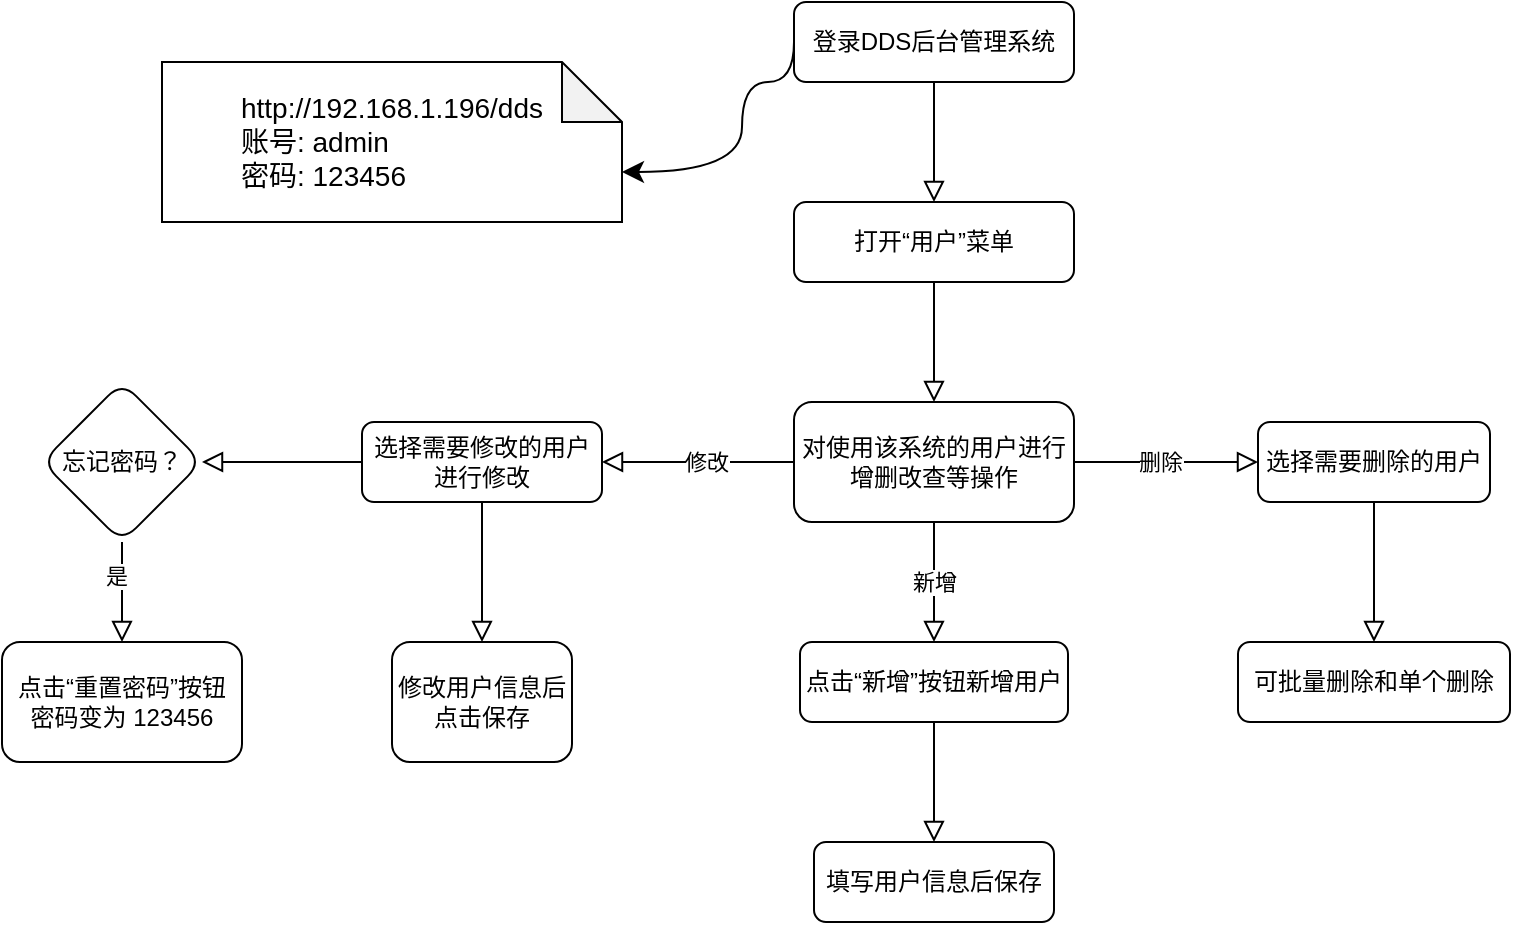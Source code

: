 <mxfile version="24.7.1" type="github">
  <diagram id="C5RBs43oDa-KdzZeNtuy" name="Page-1">
    <mxGraphModel dx="1221" dy="618" grid="1" gridSize="10" guides="1" tooltips="1" connect="1" arrows="1" fold="1" page="1" pageScale="1" pageWidth="827" pageHeight="1169" math="0" shadow="0">
      <root>
        <mxCell id="WIyWlLk6GJQsqaUBKTNV-0" />
        <mxCell id="WIyWlLk6GJQsqaUBKTNV-1" parent="WIyWlLk6GJQsqaUBKTNV-0" />
        <mxCell id="WIyWlLk6GJQsqaUBKTNV-2" value="" style="rounded=0;html=1;jettySize=auto;orthogonalLoop=1;fontSize=11;endArrow=block;endFill=0;endSize=8;strokeWidth=1;shadow=0;labelBackgroundColor=none;edgeStyle=orthogonalEdgeStyle;entryX=0.5;entryY=0;entryDx=0;entryDy=0;" parent="WIyWlLk6GJQsqaUBKTNV-1" source="WIyWlLk6GJQsqaUBKTNV-3" target="Nzg-A50lc7t6u7ROGmk1-0" edge="1">
          <mxGeometry relative="1" as="geometry">
            <mxPoint x="496" y="120" as="targetPoint" />
          </mxGeometry>
        </mxCell>
        <mxCell id="WIyWlLk6GJQsqaUBKTNV-3" value="登录DDS后台管理系统" style="rounded=1;whiteSpace=wrap;html=1;fontSize=12;glass=0;strokeWidth=1;shadow=0;" parent="WIyWlLk6GJQsqaUBKTNV-1" vertex="1">
          <mxGeometry x="426" y="30" width="140" height="40" as="geometry" />
        </mxCell>
        <mxCell id="Nzg-A50lc7t6u7ROGmk1-2" value="" style="edgeStyle=orthogonalEdgeStyle;rounded=0;orthogonalLoop=1;jettySize=auto;html=1;endArrow=block;endFill=0;shadow=0;strokeColor=default;strokeWidth=1;align=center;verticalAlign=middle;fontFamily=Helvetica;fontSize=11;fontColor=default;labelBackgroundColor=none;endSize=8;" parent="WIyWlLk6GJQsqaUBKTNV-1" source="Nzg-A50lc7t6u7ROGmk1-0" target="Nzg-A50lc7t6u7ROGmk1-1" edge="1">
          <mxGeometry relative="1" as="geometry">
            <Array as="points">
              <mxPoint x="496" y="200" />
              <mxPoint x="496" y="200" />
            </Array>
          </mxGeometry>
        </mxCell>
        <mxCell id="Nzg-A50lc7t6u7ROGmk1-0" value="打开“用户”菜单" style="rounded=1;whiteSpace=wrap;html=1;" parent="WIyWlLk6GJQsqaUBKTNV-1" vertex="1">
          <mxGeometry x="426" y="130" width="140" height="40" as="geometry" />
        </mxCell>
        <mxCell id="PLFmCeCdDCqQdXW4V1uD-1" value="" style="edgeStyle=orthogonalEdgeStyle;rounded=0;orthogonalLoop=1;jettySize=auto;html=1;endSize=8;endArrow=block;endFill=0;" edge="1" parent="WIyWlLk6GJQsqaUBKTNV-1" source="Nzg-A50lc7t6u7ROGmk1-1" target="PLFmCeCdDCqQdXW4V1uD-0">
          <mxGeometry relative="1" as="geometry" />
        </mxCell>
        <mxCell id="PLFmCeCdDCqQdXW4V1uD-20" value="修改" style="edgeLabel;html=1;align=center;verticalAlign=middle;resizable=0;points=[];fontFamily=Helvetica;fontSize=11;fontColor=default;labelBackgroundColor=default;" vertex="1" connectable="0" parent="PLFmCeCdDCqQdXW4V1uD-1">
          <mxGeometry x="-0.076" y="1" relative="1" as="geometry">
            <mxPoint y="-1" as="offset" />
          </mxGeometry>
        </mxCell>
        <mxCell id="PLFmCeCdDCqQdXW4V1uD-3" value="" style="edgeStyle=orthogonalEdgeStyle;shape=connector;rounded=0;orthogonalLoop=1;jettySize=auto;html=1;strokeColor=default;align=center;verticalAlign=middle;fontFamily=Helvetica;fontSize=11;fontColor=default;labelBackgroundColor=default;endArrow=block;endFill=0;endSize=8;" edge="1" parent="WIyWlLk6GJQsqaUBKTNV-1" source="Nzg-A50lc7t6u7ROGmk1-1" target="PLFmCeCdDCqQdXW4V1uD-2">
          <mxGeometry relative="1" as="geometry" />
        </mxCell>
        <mxCell id="PLFmCeCdDCqQdXW4V1uD-21" value="删除" style="edgeLabel;html=1;align=center;verticalAlign=middle;resizable=0;points=[];fontFamily=Helvetica;fontSize=11;fontColor=default;labelBackgroundColor=default;" vertex="1" connectable="0" parent="PLFmCeCdDCqQdXW4V1uD-3">
          <mxGeometry x="-0.072" y="3" relative="1" as="geometry">
            <mxPoint y="3" as="offset" />
          </mxGeometry>
        </mxCell>
        <mxCell id="PLFmCeCdDCqQdXW4V1uD-5" value="" style="edgeStyle=orthogonalEdgeStyle;shape=connector;rounded=0;orthogonalLoop=1;jettySize=auto;html=1;strokeColor=default;align=center;verticalAlign=middle;fontFamily=Helvetica;fontSize=11;fontColor=default;labelBackgroundColor=default;endArrow=block;endFill=0;endSize=8;" edge="1" parent="WIyWlLk6GJQsqaUBKTNV-1" source="Nzg-A50lc7t6u7ROGmk1-1" target="PLFmCeCdDCqQdXW4V1uD-4">
          <mxGeometry relative="1" as="geometry" />
        </mxCell>
        <mxCell id="PLFmCeCdDCqQdXW4V1uD-22" value="新增" style="edgeLabel;html=1;align=center;verticalAlign=middle;resizable=0;points=[];fontFamily=Helvetica;fontSize=11;fontColor=default;labelBackgroundColor=default;" vertex="1" connectable="0" parent="PLFmCeCdDCqQdXW4V1uD-5">
          <mxGeometry x="-0.178" y="4" relative="1" as="geometry">
            <mxPoint x="-4" y="5" as="offset" />
          </mxGeometry>
        </mxCell>
        <mxCell id="Nzg-A50lc7t6u7ROGmk1-1" value="对使用该系统的用户进行增删改查等操作" style="whiteSpace=wrap;html=1;rounded=1;" parent="WIyWlLk6GJQsqaUBKTNV-1" vertex="1">
          <mxGeometry x="426" y="230" width="140" height="60" as="geometry" />
        </mxCell>
        <mxCell id="PLFmCeCdDCqQdXW4V1uD-12" value="" style="edgeStyle=orthogonalEdgeStyle;shape=connector;rounded=0;orthogonalLoop=1;jettySize=auto;html=1;strokeColor=default;align=center;verticalAlign=middle;fontFamily=Helvetica;fontSize=11;fontColor=default;labelBackgroundColor=default;endArrow=block;endFill=0;endSize=8;" edge="1" parent="WIyWlLk6GJQsqaUBKTNV-1" source="PLFmCeCdDCqQdXW4V1uD-0" target="PLFmCeCdDCqQdXW4V1uD-11">
          <mxGeometry relative="1" as="geometry" />
        </mxCell>
        <mxCell id="PLFmCeCdDCqQdXW4V1uD-16" value="" style="edgeStyle=orthogonalEdgeStyle;shape=connector;rounded=0;orthogonalLoop=1;jettySize=auto;html=1;strokeColor=default;align=center;verticalAlign=middle;fontFamily=Helvetica;fontSize=11;fontColor=default;labelBackgroundColor=default;endArrow=block;endFill=0;endSize=8;" edge="1" parent="WIyWlLk6GJQsqaUBKTNV-1" source="PLFmCeCdDCqQdXW4V1uD-0" target="PLFmCeCdDCqQdXW4V1uD-15">
          <mxGeometry relative="1" as="geometry" />
        </mxCell>
        <mxCell id="PLFmCeCdDCqQdXW4V1uD-0" value="选择需要修改的用户进行修改" style="whiteSpace=wrap;html=1;rounded=1;" vertex="1" parent="WIyWlLk6GJQsqaUBKTNV-1">
          <mxGeometry x="210" y="240" width="120" height="40" as="geometry" />
        </mxCell>
        <mxCell id="PLFmCeCdDCqQdXW4V1uD-9" value="" style="edgeStyle=orthogonalEdgeStyle;shape=connector;rounded=0;orthogonalLoop=1;jettySize=auto;html=1;strokeColor=default;align=center;verticalAlign=middle;fontFamily=Helvetica;fontSize=11;fontColor=default;labelBackgroundColor=default;endArrow=block;endFill=0;endSize=8;" edge="1" parent="WIyWlLk6GJQsqaUBKTNV-1" source="PLFmCeCdDCqQdXW4V1uD-2" target="PLFmCeCdDCqQdXW4V1uD-8">
          <mxGeometry relative="1" as="geometry" />
        </mxCell>
        <mxCell id="PLFmCeCdDCqQdXW4V1uD-2" value="选择需要删除的用户" style="whiteSpace=wrap;html=1;rounded=1;" vertex="1" parent="WIyWlLk6GJQsqaUBKTNV-1">
          <mxGeometry x="658" y="240" width="116" height="40" as="geometry" />
        </mxCell>
        <mxCell id="PLFmCeCdDCqQdXW4V1uD-14" value="" style="edgeStyle=orthogonalEdgeStyle;shape=connector;rounded=0;orthogonalLoop=1;jettySize=auto;html=1;strokeColor=default;align=center;verticalAlign=middle;fontFamily=Helvetica;fontSize=11;fontColor=default;labelBackgroundColor=default;endArrow=block;endFill=0;endSize=8;" edge="1" parent="WIyWlLk6GJQsqaUBKTNV-1" source="PLFmCeCdDCqQdXW4V1uD-4" target="PLFmCeCdDCqQdXW4V1uD-13">
          <mxGeometry relative="1" as="geometry" />
        </mxCell>
        <mxCell id="PLFmCeCdDCqQdXW4V1uD-4" value="点击“新增”按钮新增用户" style="whiteSpace=wrap;html=1;rounded=1;" vertex="1" parent="WIyWlLk6GJQsqaUBKTNV-1">
          <mxGeometry x="429" y="350" width="134" height="40" as="geometry" />
        </mxCell>
        <mxCell id="PLFmCeCdDCqQdXW4V1uD-8" value="可批量删除和单个删除" style="whiteSpace=wrap;html=1;rounded=1;" vertex="1" parent="WIyWlLk6GJQsqaUBKTNV-1">
          <mxGeometry x="648" y="350" width="136" height="40" as="geometry" />
        </mxCell>
        <mxCell id="PLFmCeCdDCqQdXW4V1uD-10" style="edgeStyle=orthogonalEdgeStyle;shape=connector;rounded=0;orthogonalLoop=1;jettySize=auto;html=1;exitX=0.5;exitY=1;exitDx=0;exitDy=0;strokeColor=default;align=center;verticalAlign=middle;fontFamily=Helvetica;fontSize=11;fontColor=default;labelBackgroundColor=default;endArrow=block;endFill=0;endSize=8;" edge="1" parent="WIyWlLk6GJQsqaUBKTNV-1" source="PLFmCeCdDCqQdXW4V1uD-0" target="PLFmCeCdDCqQdXW4V1uD-0">
          <mxGeometry relative="1" as="geometry" />
        </mxCell>
        <mxCell id="PLFmCeCdDCqQdXW4V1uD-11" value="修改用户信息后点击保存" style="whiteSpace=wrap;html=1;rounded=1;" vertex="1" parent="WIyWlLk6GJQsqaUBKTNV-1">
          <mxGeometry x="225" y="350" width="90" height="60" as="geometry" />
        </mxCell>
        <mxCell id="PLFmCeCdDCqQdXW4V1uD-13" value="填写用户信息后保存" style="whiteSpace=wrap;html=1;rounded=1;" vertex="1" parent="WIyWlLk6GJQsqaUBKTNV-1">
          <mxGeometry x="436" y="450" width="120" height="40" as="geometry" />
        </mxCell>
        <mxCell id="PLFmCeCdDCqQdXW4V1uD-18" value="" style="edgeStyle=orthogonalEdgeStyle;shape=connector;rounded=0;orthogonalLoop=1;jettySize=auto;html=1;strokeColor=default;align=center;verticalAlign=middle;fontFamily=Helvetica;fontSize=11;fontColor=default;labelBackgroundColor=default;endArrow=block;endFill=0;endSize=8;" edge="1" parent="WIyWlLk6GJQsqaUBKTNV-1" source="PLFmCeCdDCqQdXW4V1uD-15" target="PLFmCeCdDCqQdXW4V1uD-17">
          <mxGeometry relative="1" as="geometry" />
        </mxCell>
        <mxCell id="PLFmCeCdDCqQdXW4V1uD-19" value="是" style="edgeLabel;html=1;align=center;verticalAlign=middle;resizable=0;points=[];fontFamily=Helvetica;fontSize=11;fontColor=default;labelBackgroundColor=default;" vertex="1" connectable="0" parent="PLFmCeCdDCqQdXW4V1uD-18">
          <mxGeometry x="-0.32" y="-3" relative="1" as="geometry">
            <mxPoint as="offset" />
          </mxGeometry>
        </mxCell>
        <mxCell id="PLFmCeCdDCqQdXW4V1uD-15" value="忘记密码？" style="rhombus;whiteSpace=wrap;html=1;rounded=1;" vertex="1" parent="WIyWlLk6GJQsqaUBKTNV-1">
          <mxGeometry x="50" y="220" width="80" height="80" as="geometry" />
        </mxCell>
        <mxCell id="PLFmCeCdDCqQdXW4V1uD-17" value="点击“重置密码”按钮&lt;div&gt;密码变为 123456&lt;/div&gt;" style="whiteSpace=wrap;html=1;rounded=1;" vertex="1" parent="WIyWlLk6GJQsqaUBKTNV-1">
          <mxGeometry x="30" y="350" width="120" height="60" as="geometry" />
        </mxCell>
        <mxCell id="PLFmCeCdDCqQdXW4V1uD-25" value="&lt;div style=&quot;text-align: justify; font-size: 14px;&quot;&gt;&lt;font style=&quot;font-size: 14px;&quot;&gt;http://192.168.1.196/dds&lt;/font&gt;&lt;/div&gt;&lt;div style=&quot;text-align: justify; font-size: 14px;&quot;&gt;&lt;font style=&quot;font-size: 14px;&quot;&gt;账号: admin&lt;/font&gt;&lt;/div&gt;&lt;div style=&quot;text-align: justify; font-size: 14px;&quot;&gt;&lt;font style=&quot;font-size: 14px;&quot;&gt;密码: 123456&lt;/font&gt;&lt;/div&gt;" style="shape=note;whiteSpace=wrap;html=1;backgroundOutline=1;darkOpacity=0.05;fontFamily=Helvetica;fontSize=11;fontColor=default;labelBackgroundColor=default;" vertex="1" parent="WIyWlLk6GJQsqaUBKTNV-1">
          <mxGeometry x="110" y="60" width="230" height="80" as="geometry" />
        </mxCell>
        <mxCell id="PLFmCeCdDCqQdXW4V1uD-28" value="" style="curved=1;endArrow=classic;html=1;rounded=0;strokeColor=default;align=center;verticalAlign=middle;fontFamily=Helvetica;fontSize=11;fontColor=default;labelBackgroundColor=default;edgeStyle=orthogonalEdgeStyle;endSize=8;exitX=0;exitY=0.5;exitDx=0;exitDy=0;entryX=0;entryY=0;entryDx=230;entryDy=55;entryPerimeter=0;" edge="1" parent="WIyWlLk6GJQsqaUBKTNV-1" source="WIyWlLk6GJQsqaUBKTNV-3" target="PLFmCeCdDCqQdXW4V1uD-25">
          <mxGeometry width="50" height="50" relative="1" as="geometry">
            <mxPoint x="350" y="70" as="sourcePoint" />
            <mxPoint x="400" y="20" as="targetPoint" />
            <Array as="points">
              <mxPoint x="426" y="70" />
              <mxPoint x="400" y="70" />
              <mxPoint x="400" y="115" />
            </Array>
          </mxGeometry>
        </mxCell>
      </root>
    </mxGraphModel>
  </diagram>
</mxfile>
